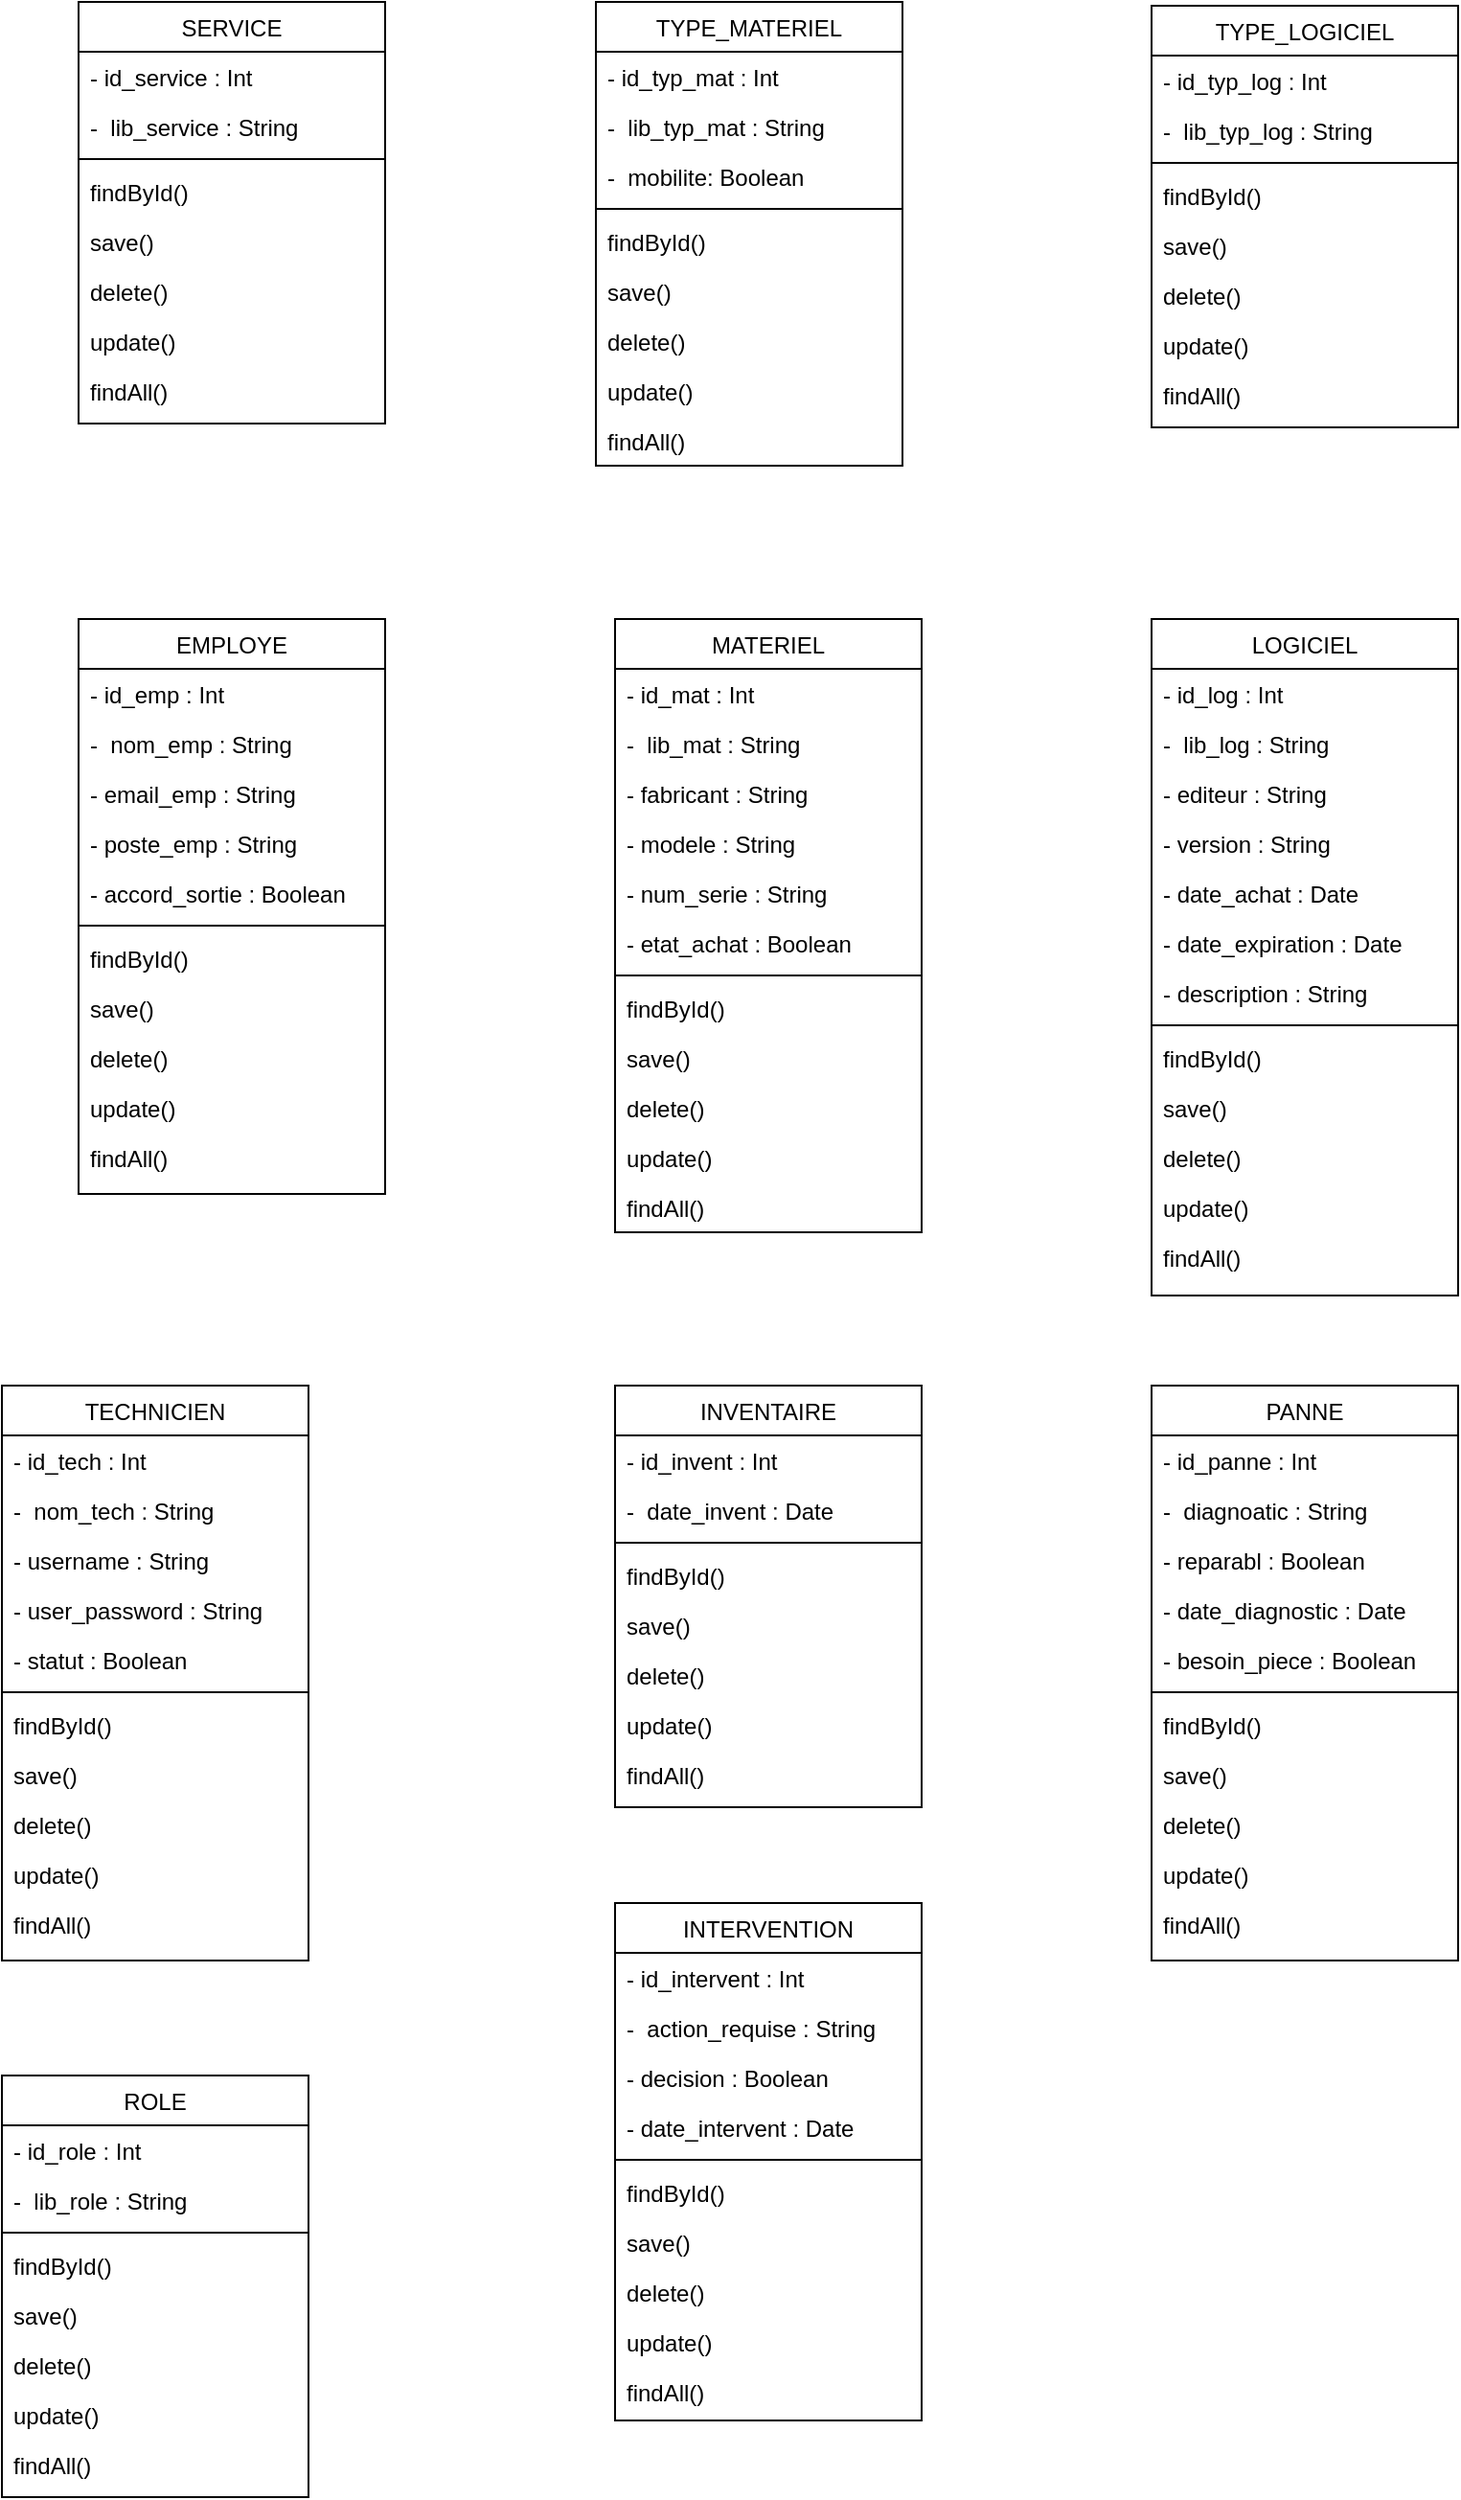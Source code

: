 <mxfile version="22.1.2" type="device">
  <diagram id="C5RBs43oDa-KdzZeNtuy" name="Page-1">
    <mxGraphModel dx="1320" dy="1701" grid="1" gridSize="10" guides="1" tooltips="1" connect="1" arrows="1" fold="1" page="1" pageScale="1" pageWidth="827" pageHeight="1169" math="0" shadow="0">
      <root>
        <mxCell id="WIyWlLk6GJQsqaUBKTNV-0" />
        <mxCell id="WIyWlLk6GJQsqaUBKTNV-1" parent="WIyWlLk6GJQsqaUBKTNV-0" />
        <mxCell id="L7BgcKhZYjQbC4sOYW9M-0" value="MATERIEL" style="swimlane;fontStyle=0;align=center;verticalAlign=top;childLayout=stackLayout;horizontal=1;startSize=26;horizontalStack=0;resizeParent=1;resizeLast=0;collapsible=1;marginBottom=0;rounded=0;shadow=0;strokeWidth=1;" vertex="1" parent="WIyWlLk6GJQsqaUBKTNV-1">
          <mxGeometry x="440" y="80" width="160" height="320" as="geometry">
            <mxRectangle x="550" y="140" width="160" height="26" as="alternateBounds" />
          </mxGeometry>
        </mxCell>
        <mxCell id="L7BgcKhZYjQbC4sOYW9M-1" value="- id_mat : Int" style="text;align=left;verticalAlign=top;spacingLeft=4;spacingRight=4;overflow=hidden;rotatable=0;points=[[0,0.5],[1,0.5]];portConstraint=eastwest;" vertex="1" parent="L7BgcKhZYjQbC4sOYW9M-0">
          <mxGeometry y="26" width="160" height="26" as="geometry" />
        </mxCell>
        <mxCell id="L7BgcKhZYjQbC4sOYW9M-2" value="-  lib_mat : String" style="text;align=left;verticalAlign=top;spacingLeft=4;spacingRight=4;overflow=hidden;rotatable=0;points=[[0,0.5],[1,0.5]];portConstraint=eastwest;rounded=0;shadow=0;html=0;" vertex="1" parent="L7BgcKhZYjQbC4sOYW9M-0">
          <mxGeometry y="52" width="160" height="26" as="geometry" />
        </mxCell>
        <mxCell id="L7BgcKhZYjQbC4sOYW9M-3" value="- fabricant : String" style="text;align=left;verticalAlign=top;spacingLeft=4;spacingRight=4;overflow=hidden;rotatable=0;points=[[0,0.5],[1,0.5]];portConstraint=eastwest;rounded=0;shadow=0;html=0;" vertex="1" parent="L7BgcKhZYjQbC4sOYW9M-0">
          <mxGeometry y="78" width="160" height="26" as="geometry" />
        </mxCell>
        <mxCell id="L7BgcKhZYjQbC4sOYW9M-4" value="- modele : String" style="text;align=left;verticalAlign=top;spacingLeft=4;spacingRight=4;overflow=hidden;rotatable=0;points=[[0,0.5],[1,0.5]];portConstraint=eastwest;rounded=0;shadow=0;html=0;" vertex="1" parent="L7BgcKhZYjQbC4sOYW9M-0">
          <mxGeometry y="104" width="160" height="26" as="geometry" />
        </mxCell>
        <mxCell id="L7BgcKhZYjQbC4sOYW9M-5" value="- num_serie : String" style="text;align=left;verticalAlign=top;spacingLeft=4;spacingRight=4;overflow=hidden;rotatable=0;points=[[0,0.5],[1,0.5]];portConstraint=eastwest;rounded=0;shadow=0;html=0;" vertex="1" parent="L7BgcKhZYjQbC4sOYW9M-0">
          <mxGeometry y="130" width="160" height="26" as="geometry" />
        </mxCell>
        <mxCell id="L7BgcKhZYjQbC4sOYW9M-9" value="- etat_achat : Boolean" style="text;align=left;verticalAlign=top;spacingLeft=4;spacingRight=4;overflow=hidden;rotatable=0;points=[[0,0.5],[1,0.5]];portConstraint=eastwest;rounded=0;shadow=0;html=0;" vertex="1" parent="L7BgcKhZYjQbC4sOYW9M-0">
          <mxGeometry y="156" width="160" height="26" as="geometry" />
        </mxCell>
        <mxCell id="L7BgcKhZYjQbC4sOYW9M-6" value="" style="line;html=1;strokeWidth=1;align=left;verticalAlign=middle;spacingTop=-1;spacingLeft=3;spacingRight=3;rotatable=0;labelPosition=right;points=[];portConstraint=eastwest;" vertex="1" parent="L7BgcKhZYjQbC4sOYW9M-0">
          <mxGeometry y="182" width="160" height="8" as="geometry" />
        </mxCell>
        <mxCell id="L7BgcKhZYjQbC4sOYW9M-31" value="findById()" style="text;align=left;verticalAlign=top;spacingLeft=4;spacingRight=4;overflow=hidden;rotatable=0;points=[[0,0.5],[1,0.5]];portConstraint=eastwest;" vertex="1" parent="L7BgcKhZYjQbC4sOYW9M-0">
          <mxGeometry y="190" width="160" height="26" as="geometry" />
        </mxCell>
        <mxCell id="L7BgcKhZYjQbC4sOYW9M-7" value="save()" style="text;align=left;verticalAlign=top;spacingLeft=4;spacingRight=4;overflow=hidden;rotatable=0;points=[[0,0.5],[1,0.5]];portConstraint=eastwest;" vertex="1" parent="L7BgcKhZYjQbC4sOYW9M-0">
          <mxGeometry y="216" width="160" height="26" as="geometry" />
        </mxCell>
        <mxCell id="L7BgcKhZYjQbC4sOYW9M-32" value="delete()" style="text;align=left;verticalAlign=top;spacingLeft=4;spacingRight=4;overflow=hidden;rotatable=0;points=[[0,0.5],[1,0.5]];portConstraint=eastwest;" vertex="1" parent="L7BgcKhZYjQbC4sOYW9M-0">
          <mxGeometry y="242" width="160" height="26" as="geometry" />
        </mxCell>
        <mxCell id="L7BgcKhZYjQbC4sOYW9M-33" value="update()" style="text;align=left;verticalAlign=top;spacingLeft=4;spacingRight=4;overflow=hidden;rotatable=0;points=[[0,0.5],[1,0.5]];portConstraint=eastwest;" vertex="1" parent="L7BgcKhZYjQbC4sOYW9M-0">
          <mxGeometry y="268" width="160" height="26" as="geometry" />
        </mxCell>
        <mxCell id="L7BgcKhZYjQbC4sOYW9M-8" value="findAll()" style="text;align=left;verticalAlign=top;spacingLeft=4;spacingRight=4;overflow=hidden;rotatable=0;points=[[0,0.5],[1,0.5]];portConstraint=eastwest;" vertex="1" parent="L7BgcKhZYjQbC4sOYW9M-0">
          <mxGeometry y="294" width="160" height="26" as="geometry" />
        </mxCell>
        <mxCell id="L7BgcKhZYjQbC4sOYW9M-20" value="LOGICIEL" style="swimlane;fontStyle=0;align=center;verticalAlign=top;childLayout=stackLayout;horizontal=1;startSize=26;horizontalStack=0;resizeParent=1;resizeLast=0;collapsible=1;marginBottom=0;rounded=0;shadow=0;strokeWidth=1;" vertex="1" parent="WIyWlLk6GJQsqaUBKTNV-1">
          <mxGeometry x="720" y="80" width="160" height="353" as="geometry">
            <mxRectangle x="550" y="140" width="160" height="26" as="alternateBounds" />
          </mxGeometry>
        </mxCell>
        <mxCell id="L7BgcKhZYjQbC4sOYW9M-21" value="- id_log : Int" style="text;align=left;verticalAlign=top;spacingLeft=4;spacingRight=4;overflow=hidden;rotatable=0;points=[[0,0.5],[1,0.5]];portConstraint=eastwest;" vertex="1" parent="L7BgcKhZYjQbC4sOYW9M-20">
          <mxGeometry y="26" width="160" height="26" as="geometry" />
        </mxCell>
        <mxCell id="L7BgcKhZYjQbC4sOYW9M-22" value="-  lib_log : String" style="text;align=left;verticalAlign=top;spacingLeft=4;spacingRight=4;overflow=hidden;rotatable=0;points=[[0,0.5],[1,0.5]];portConstraint=eastwest;rounded=0;shadow=0;html=0;" vertex="1" parent="L7BgcKhZYjQbC4sOYW9M-20">
          <mxGeometry y="52" width="160" height="26" as="geometry" />
        </mxCell>
        <mxCell id="L7BgcKhZYjQbC4sOYW9M-23" value="- editeur : String" style="text;align=left;verticalAlign=top;spacingLeft=4;spacingRight=4;overflow=hidden;rotatable=0;points=[[0,0.5],[1,0.5]];portConstraint=eastwest;rounded=0;shadow=0;html=0;" vertex="1" parent="L7BgcKhZYjQbC4sOYW9M-20">
          <mxGeometry y="78" width="160" height="26" as="geometry" />
        </mxCell>
        <mxCell id="L7BgcKhZYjQbC4sOYW9M-24" value="- version : String" style="text;align=left;verticalAlign=top;spacingLeft=4;spacingRight=4;overflow=hidden;rotatable=0;points=[[0,0.5],[1,0.5]];portConstraint=eastwest;rounded=0;shadow=0;html=0;" vertex="1" parent="L7BgcKhZYjQbC4sOYW9M-20">
          <mxGeometry y="104" width="160" height="26" as="geometry" />
        </mxCell>
        <mxCell id="L7BgcKhZYjQbC4sOYW9M-25" value="- date_achat : Date" style="text;align=left;verticalAlign=top;spacingLeft=4;spacingRight=4;overflow=hidden;rotatable=0;points=[[0,0.5],[1,0.5]];portConstraint=eastwest;rounded=0;shadow=0;html=0;" vertex="1" parent="L7BgcKhZYjQbC4sOYW9M-20">
          <mxGeometry y="130" width="160" height="26" as="geometry" />
        </mxCell>
        <mxCell id="L7BgcKhZYjQbC4sOYW9M-26" value="- date_expiration : Date" style="text;align=left;verticalAlign=top;spacingLeft=4;spacingRight=4;overflow=hidden;rotatable=0;points=[[0,0.5],[1,0.5]];portConstraint=eastwest;rounded=0;shadow=0;html=0;" vertex="1" parent="L7BgcKhZYjQbC4sOYW9M-20">
          <mxGeometry y="156" width="160" height="26" as="geometry" />
        </mxCell>
        <mxCell id="L7BgcKhZYjQbC4sOYW9M-30" value="- description : String" style="text;align=left;verticalAlign=top;spacingLeft=4;spacingRight=4;overflow=hidden;rotatable=0;points=[[0,0.5],[1,0.5]];portConstraint=eastwest;rounded=0;shadow=0;html=0;" vertex="1" parent="L7BgcKhZYjQbC4sOYW9M-20">
          <mxGeometry y="182" width="160" height="26" as="geometry" />
        </mxCell>
        <mxCell id="L7BgcKhZYjQbC4sOYW9M-27" value="" style="line;html=1;strokeWidth=1;align=left;verticalAlign=middle;spacingTop=-1;spacingLeft=3;spacingRight=3;rotatable=0;labelPosition=right;points=[];portConstraint=eastwest;" vertex="1" parent="L7BgcKhZYjQbC4sOYW9M-20">
          <mxGeometry y="208" width="160" height="8" as="geometry" />
        </mxCell>
        <mxCell id="L7BgcKhZYjQbC4sOYW9M-35" value="findById()" style="text;align=left;verticalAlign=top;spacingLeft=4;spacingRight=4;overflow=hidden;rotatable=0;points=[[0,0.5],[1,0.5]];portConstraint=eastwest;" vertex="1" parent="L7BgcKhZYjQbC4sOYW9M-20">
          <mxGeometry y="216" width="160" height="26" as="geometry" />
        </mxCell>
        <mxCell id="L7BgcKhZYjQbC4sOYW9M-36" value="save()" style="text;align=left;verticalAlign=top;spacingLeft=4;spacingRight=4;overflow=hidden;rotatable=0;points=[[0,0.5],[1,0.5]];portConstraint=eastwest;" vertex="1" parent="L7BgcKhZYjQbC4sOYW9M-20">
          <mxGeometry y="242" width="160" height="26" as="geometry" />
        </mxCell>
        <mxCell id="L7BgcKhZYjQbC4sOYW9M-34" value="delete()" style="text;align=left;verticalAlign=top;spacingLeft=4;spacingRight=4;overflow=hidden;rotatable=0;points=[[0,0.5],[1,0.5]];portConstraint=eastwest;" vertex="1" parent="L7BgcKhZYjQbC4sOYW9M-20">
          <mxGeometry y="268" width="160" height="26" as="geometry" />
        </mxCell>
        <mxCell id="L7BgcKhZYjQbC4sOYW9M-37" value="update()" style="text;align=left;verticalAlign=top;spacingLeft=4;spacingRight=4;overflow=hidden;rotatable=0;points=[[0,0.5],[1,0.5]];portConstraint=eastwest;" vertex="1" parent="L7BgcKhZYjQbC4sOYW9M-20">
          <mxGeometry y="294" width="160" height="26" as="geometry" />
        </mxCell>
        <mxCell id="L7BgcKhZYjQbC4sOYW9M-38" value="findAll()" style="text;align=left;verticalAlign=top;spacingLeft=4;spacingRight=4;overflow=hidden;rotatable=0;points=[[0,0.5],[1,0.5]];portConstraint=eastwest;" vertex="1" parent="L7BgcKhZYjQbC4sOYW9M-20">
          <mxGeometry y="320" width="160" height="26" as="geometry" />
        </mxCell>
        <mxCell id="L7BgcKhZYjQbC4sOYW9M-39" value="EMPLOYE" style="swimlane;fontStyle=0;align=center;verticalAlign=top;childLayout=stackLayout;horizontal=1;startSize=26;horizontalStack=0;resizeParent=1;resizeLast=0;collapsible=1;marginBottom=0;rounded=0;shadow=0;strokeWidth=1;" vertex="1" parent="WIyWlLk6GJQsqaUBKTNV-1">
          <mxGeometry x="160" y="80" width="160" height="300" as="geometry">
            <mxRectangle x="550" y="140" width="160" height="26" as="alternateBounds" />
          </mxGeometry>
        </mxCell>
        <mxCell id="L7BgcKhZYjQbC4sOYW9M-40" value="- id_emp : Int" style="text;align=left;verticalAlign=top;spacingLeft=4;spacingRight=4;overflow=hidden;rotatable=0;points=[[0,0.5],[1,0.5]];portConstraint=eastwest;" vertex="1" parent="L7BgcKhZYjQbC4sOYW9M-39">
          <mxGeometry y="26" width="160" height="26" as="geometry" />
        </mxCell>
        <mxCell id="L7BgcKhZYjQbC4sOYW9M-41" value="-  nom_emp : String" style="text;align=left;verticalAlign=top;spacingLeft=4;spacingRight=4;overflow=hidden;rotatable=0;points=[[0,0.5],[1,0.5]];portConstraint=eastwest;rounded=0;shadow=0;html=0;" vertex="1" parent="L7BgcKhZYjQbC4sOYW9M-39">
          <mxGeometry y="52" width="160" height="26" as="geometry" />
        </mxCell>
        <mxCell id="L7BgcKhZYjQbC4sOYW9M-42" value="- email_emp : String" style="text;align=left;verticalAlign=top;spacingLeft=4;spacingRight=4;overflow=hidden;rotatable=0;points=[[0,0.5],[1,0.5]];portConstraint=eastwest;rounded=0;shadow=0;html=0;" vertex="1" parent="L7BgcKhZYjQbC4sOYW9M-39">
          <mxGeometry y="78" width="160" height="26" as="geometry" />
        </mxCell>
        <mxCell id="L7BgcKhZYjQbC4sOYW9M-43" value="- poste_emp : String" style="text;align=left;verticalAlign=top;spacingLeft=4;spacingRight=4;overflow=hidden;rotatable=0;points=[[0,0.5],[1,0.5]];portConstraint=eastwest;rounded=0;shadow=0;html=0;" vertex="1" parent="L7BgcKhZYjQbC4sOYW9M-39">
          <mxGeometry y="104" width="160" height="26" as="geometry" />
        </mxCell>
        <mxCell id="L7BgcKhZYjQbC4sOYW9M-44" value="- accord_sortie : Boolean" style="text;align=left;verticalAlign=top;spacingLeft=4;spacingRight=4;overflow=hidden;rotatable=0;points=[[0,0.5],[1,0.5]];portConstraint=eastwest;rounded=0;shadow=0;html=0;" vertex="1" parent="L7BgcKhZYjQbC4sOYW9M-39">
          <mxGeometry y="130" width="160" height="26" as="geometry" />
        </mxCell>
        <mxCell id="L7BgcKhZYjQbC4sOYW9M-47" value="" style="line;html=1;strokeWidth=1;align=left;verticalAlign=middle;spacingTop=-1;spacingLeft=3;spacingRight=3;rotatable=0;labelPosition=right;points=[];portConstraint=eastwest;" vertex="1" parent="L7BgcKhZYjQbC4sOYW9M-39">
          <mxGeometry y="156" width="160" height="8" as="geometry" />
        </mxCell>
        <mxCell id="L7BgcKhZYjQbC4sOYW9M-48" value="findById()" style="text;align=left;verticalAlign=top;spacingLeft=4;spacingRight=4;overflow=hidden;rotatable=0;points=[[0,0.5],[1,0.5]];portConstraint=eastwest;" vertex="1" parent="L7BgcKhZYjQbC4sOYW9M-39">
          <mxGeometry y="164" width="160" height="26" as="geometry" />
        </mxCell>
        <mxCell id="L7BgcKhZYjQbC4sOYW9M-49" value="save()" style="text;align=left;verticalAlign=top;spacingLeft=4;spacingRight=4;overflow=hidden;rotatable=0;points=[[0,0.5],[1,0.5]];portConstraint=eastwest;" vertex="1" parent="L7BgcKhZYjQbC4sOYW9M-39">
          <mxGeometry y="190" width="160" height="26" as="geometry" />
        </mxCell>
        <mxCell id="L7BgcKhZYjQbC4sOYW9M-50" value="delete()" style="text;align=left;verticalAlign=top;spacingLeft=4;spacingRight=4;overflow=hidden;rotatable=0;points=[[0,0.5],[1,0.5]];portConstraint=eastwest;" vertex="1" parent="L7BgcKhZYjQbC4sOYW9M-39">
          <mxGeometry y="216" width="160" height="26" as="geometry" />
        </mxCell>
        <mxCell id="L7BgcKhZYjQbC4sOYW9M-51" value="update()" style="text;align=left;verticalAlign=top;spacingLeft=4;spacingRight=4;overflow=hidden;rotatable=0;points=[[0,0.5],[1,0.5]];portConstraint=eastwest;" vertex="1" parent="L7BgcKhZYjQbC4sOYW9M-39">
          <mxGeometry y="242" width="160" height="26" as="geometry" />
        </mxCell>
        <mxCell id="L7BgcKhZYjQbC4sOYW9M-52" value="findAll()" style="text;align=left;verticalAlign=top;spacingLeft=4;spacingRight=4;overflow=hidden;rotatable=0;points=[[0,0.5],[1,0.5]];portConstraint=eastwest;" vertex="1" parent="L7BgcKhZYjQbC4sOYW9M-39">
          <mxGeometry y="268" width="160" height="26" as="geometry" />
        </mxCell>
        <mxCell id="L7BgcKhZYjQbC4sOYW9M-53" value="SERVICE" style="swimlane;fontStyle=0;align=center;verticalAlign=top;childLayout=stackLayout;horizontal=1;startSize=26;horizontalStack=0;resizeParent=1;resizeLast=0;collapsible=1;marginBottom=0;rounded=0;shadow=0;strokeWidth=1;" vertex="1" parent="WIyWlLk6GJQsqaUBKTNV-1">
          <mxGeometry x="160" y="-242" width="160" height="220" as="geometry">
            <mxRectangle x="550" y="140" width="160" height="26" as="alternateBounds" />
          </mxGeometry>
        </mxCell>
        <mxCell id="L7BgcKhZYjQbC4sOYW9M-54" value="- id_service : Int" style="text;align=left;verticalAlign=top;spacingLeft=4;spacingRight=4;overflow=hidden;rotatable=0;points=[[0,0.5],[1,0.5]];portConstraint=eastwest;" vertex="1" parent="L7BgcKhZYjQbC4sOYW9M-53">
          <mxGeometry y="26" width="160" height="26" as="geometry" />
        </mxCell>
        <mxCell id="L7BgcKhZYjQbC4sOYW9M-55" value="-  lib_service : String" style="text;align=left;verticalAlign=top;spacingLeft=4;spacingRight=4;overflow=hidden;rotatable=0;points=[[0,0.5],[1,0.5]];portConstraint=eastwest;rounded=0;shadow=0;html=0;" vertex="1" parent="L7BgcKhZYjQbC4sOYW9M-53">
          <mxGeometry y="52" width="160" height="26" as="geometry" />
        </mxCell>
        <mxCell id="L7BgcKhZYjQbC4sOYW9M-59" value="" style="line;html=1;strokeWidth=1;align=left;verticalAlign=middle;spacingTop=-1;spacingLeft=3;spacingRight=3;rotatable=0;labelPosition=right;points=[];portConstraint=eastwest;" vertex="1" parent="L7BgcKhZYjQbC4sOYW9M-53">
          <mxGeometry y="78" width="160" height="8" as="geometry" />
        </mxCell>
        <mxCell id="L7BgcKhZYjQbC4sOYW9M-60" value="findById()" style="text;align=left;verticalAlign=top;spacingLeft=4;spacingRight=4;overflow=hidden;rotatable=0;points=[[0,0.5],[1,0.5]];portConstraint=eastwest;" vertex="1" parent="L7BgcKhZYjQbC4sOYW9M-53">
          <mxGeometry y="86" width="160" height="26" as="geometry" />
        </mxCell>
        <mxCell id="L7BgcKhZYjQbC4sOYW9M-61" value="save()" style="text;align=left;verticalAlign=top;spacingLeft=4;spacingRight=4;overflow=hidden;rotatable=0;points=[[0,0.5],[1,0.5]];portConstraint=eastwest;" vertex="1" parent="L7BgcKhZYjQbC4sOYW9M-53">
          <mxGeometry y="112" width="160" height="26" as="geometry" />
        </mxCell>
        <mxCell id="L7BgcKhZYjQbC4sOYW9M-62" value="delete()" style="text;align=left;verticalAlign=top;spacingLeft=4;spacingRight=4;overflow=hidden;rotatable=0;points=[[0,0.5],[1,0.5]];portConstraint=eastwest;" vertex="1" parent="L7BgcKhZYjQbC4sOYW9M-53">
          <mxGeometry y="138" width="160" height="26" as="geometry" />
        </mxCell>
        <mxCell id="L7BgcKhZYjQbC4sOYW9M-63" value="update()" style="text;align=left;verticalAlign=top;spacingLeft=4;spacingRight=4;overflow=hidden;rotatable=0;points=[[0,0.5],[1,0.5]];portConstraint=eastwest;" vertex="1" parent="L7BgcKhZYjQbC4sOYW9M-53">
          <mxGeometry y="164" width="160" height="26" as="geometry" />
        </mxCell>
        <mxCell id="L7BgcKhZYjQbC4sOYW9M-64" value="findAll()" style="text;align=left;verticalAlign=top;spacingLeft=4;spacingRight=4;overflow=hidden;rotatable=0;points=[[0,0.5],[1,0.5]];portConstraint=eastwest;" vertex="1" parent="L7BgcKhZYjQbC4sOYW9M-53">
          <mxGeometry y="190" width="160" height="26" as="geometry" />
        </mxCell>
        <mxCell id="L7BgcKhZYjQbC4sOYW9M-65" value="TYPE_LOGICIEL" style="swimlane;fontStyle=0;align=center;verticalAlign=top;childLayout=stackLayout;horizontal=1;startSize=26;horizontalStack=0;resizeParent=1;resizeLast=0;collapsible=1;marginBottom=0;rounded=0;shadow=0;strokeWidth=1;" vertex="1" parent="WIyWlLk6GJQsqaUBKTNV-1">
          <mxGeometry x="720" y="-240" width="160" height="220" as="geometry">
            <mxRectangle x="550" y="140" width="160" height="26" as="alternateBounds" />
          </mxGeometry>
        </mxCell>
        <mxCell id="L7BgcKhZYjQbC4sOYW9M-66" value="- id_typ_log : Int" style="text;align=left;verticalAlign=top;spacingLeft=4;spacingRight=4;overflow=hidden;rotatable=0;points=[[0,0.5],[1,0.5]];portConstraint=eastwest;" vertex="1" parent="L7BgcKhZYjQbC4sOYW9M-65">
          <mxGeometry y="26" width="160" height="26" as="geometry" />
        </mxCell>
        <mxCell id="L7BgcKhZYjQbC4sOYW9M-67" value="-  lib_typ_log : String" style="text;align=left;verticalAlign=top;spacingLeft=4;spacingRight=4;overflow=hidden;rotatable=0;points=[[0,0.5],[1,0.5]];portConstraint=eastwest;rounded=0;shadow=0;html=0;" vertex="1" parent="L7BgcKhZYjQbC4sOYW9M-65">
          <mxGeometry y="52" width="160" height="26" as="geometry" />
        </mxCell>
        <mxCell id="L7BgcKhZYjQbC4sOYW9M-68" value="" style="line;html=1;strokeWidth=1;align=left;verticalAlign=middle;spacingTop=-1;spacingLeft=3;spacingRight=3;rotatable=0;labelPosition=right;points=[];portConstraint=eastwest;" vertex="1" parent="L7BgcKhZYjQbC4sOYW9M-65">
          <mxGeometry y="78" width="160" height="8" as="geometry" />
        </mxCell>
        <mxCell id="L7BgcKhZYjQbC4sOYW9M-69" value="findById()" style="text;align=left;verticalAlign=top;spacingLeft=4;spacingRight=4;overflow=hidden;rotatable=0;points=[[0,0.5],[1,0.5]];portConstraint=eastwest;" vertex="1" parent="L7BgcKhZYjQbC4sOYW9M-65">
          <mxGeometry y="86" width="160" height="26" as="geometry" />
        </mxCell>
        <mxCell id="L7BgcKhZYjQbC4sOYW9M-70" value="save()" style="text;align=left;verticalAlign=top;spacingLeft=4;spacingRight=4;overflow=hidden;rotatable=0;points=[[0,0.5],[1,0.5]];portConstraint=eastwest;" vertex="1" parent="L7BgcKhZYjQbC4sOYW9M-65">
          <mxGeometry y="112" width="160" height="26" as="geometry" />
        </mxCell>
        <mxCell id="L7BgcKhZYjQbC4sOYW9M-71" value="delete()" style="text;align=left;verticalAlign=top;spacingLeft=4;spacingRight=4;overflow=hidden;rotatable=0;points=[[0,0.5],[1,0.5]];portConstraint=eastwest;" vertex="1" parent="L7BgcKhZYjQbC4sOYW9M-65">
          <mxGeometry y="138" width="160" height="26" as="geometry" />
        </mxCell>
        <mxCell id="L7BgcKhZYjQbC4sOYW9M-72" value="update()" style="text;align=left;verticalAlign=top;spacingLeft=4;spacingRight=4;overflow=hidden;rotatable=0;points=[[0,0.5],[1,0.5]];portConstraint=eastwest;" vertex="1" parent="L7BgcKhZYjQbC4sOYW9M-65">
          <mxGeometry y="164" width="160" height="26" as="geometry" />
        </mxCell>
        <mxCell id="L7BgcKhZYjQbC4sOYW9M-73" value="findAll()" style="text;align=left;verticalAlign=top;spacingLeft=4;spacingRight=4;overflow=hidden;rotatable=0;points=[[0,0.5],[1,0.5]];portConstraint=eastwest;" vertex="1" parent="L7BgcKhZYjQbC4sOYW9M-65">
          <mxGeometry y="190" width="160" height="26" as="geometry" />
        </mxCell>
        <mxCell id="L7BgcKhZYjQbC4sOYW9M-74" value="TYPE_MATERIEL" style="swimlane;fontStyle=0;align=center;verticalAlign=top;childLayout=stackLayout;horizontal=1;startSize=26;horizontalStack=0;resizeParent=1;resizeLast=0;collapsible=1;marginBottom=0;rounded=0;shadow=0;strokeWidth=1;" vertex="1" parent="WIyWlLk6GJQsqaUBKTNV-1">
          <mxGeometry x="430" y="-242" width="160" height="242" as="geometry">
            <mxRectangle x="550" y="140" width="160" height="26" as="alternateBounds" />
          </mxGeometry>
        </mxCell>
        <mxCell id="L7BgcKhZYjQbC4sOYW9M-75" value="- id_typ_mat : Int" style="text;align=left;verticalAlign=top;spacingLeft=4;spacingRight=4;overflow=hidden;rotatable=0;points=[[0,0.5],[1,0.5]];portConstraint=eastwest;" vertex="1" parent="L7BgcKhZYjQbC4sOYW9M-74">
          <mxGeometry y="26" width="160" height="26" as="geometry" />
        </mxCell>
        <mxCell id="L7BgcKhZYjQbC4sOYW9M-76" value="-  lib_typ_mat : String" style="text;align=left;verticalAlign=top;spacingLeft=4;spacingRight=4;overflow=hidden;rotatable=0;points=[[0,0.5],[1,0.5]];portConstraint=eastwest;rounded=0;shadow=0;html=0;" vertex="1" parent="L7BgcKhZYjQbC4sOYW9M-74">
          <mxGeometry y="52" width="160" height="26" as="geometry" />
        </mxCell>
        <mxCell id="L7BgcKhZYjQbC4sOYW9M-83" value="-  mobilite: Boolean" style="text;align=left;verticalAlign=top;spacingLeft=4;spacingRight=4;overflow=hidden;rotatable=0;points=[[0,0.5],[1,0.5]];portConstraint=eastwest;rounded=0;shadow=0;html=0;" vertex="1" parent="L7BgcKhZYjQbC4sOYW9M-74">
          <mxGeometry y="78" width="160" height="26" as="geometry" />
        </mxCell>
        <mxCell id="L7BgcKhZYjQbC4sOYW9M-77" value="" style="line;html=1;strokeWidth=1;align=left;verticalAlign=middle;spacingTop=-1;spacingLeft=3;spacingRight=3;rotatable=0;labelPosition=right;points=[];portConstraint=eastwest;" vertex="1" parent="L7BgcKhZYjQbC4sOYW9M-74">
          <mxGeometry y="104" width="160" height="8" as="geometry" />
        </mxCell>
        <mxCell id="L7BgcKhZYjQbC4sOYW9M-78" value="findById()" style="text;align=left;verticalAlign=top;spacingLeft=4;spacingRight=4;overflow=hidden;rotatable=0;points=[[0,0.5],[1,0.5]];portConstraint=eastwest;" vertex="1" parent="L7BgcKhZYjQbC4sOYW9M-74">
          <mxGeometry y="112" width="160" height="26" as="geometry" />
        </mxCell>
        <mxCell id="L7BgcKhZYjQbC4sOYW9M-79" value="save()" style="text;align=left;verticalAlign=top;spacingLeft=4;spacingRight=4;overflow=hidden;rotatable=0;points=[[0,0.5],[1,0.5]];portConstraint=eastwest;" vertex="1" parent="L7BgcKhZYjQbC4sOYW9M-74">
          <mxGeometry y="138" width="160" height="26" as="geometry" />
        </mxCell>
        <mxCell id="L7BgcKhZYjQbC4sOYW9M-80" value="delete()" style="text;align=left;verticalAlign=top;spacingLeft=4;spacingRight=4;overflow=hidden;rotatable=0;points=[[0,0.5],[1,0.5]];portConstraint=eastwest;" vertex="1" parent="L7BgcKhZYjQbC4sOYW9M-74">
          <mxGeometry y="164" width="160" height="26" as="geometry" />
        </mxCell>
        <mxCell id="L7BgcKhZYjQbC4sOYW9M-81" value="update()" style="text;align=left;verticalAlign=top;spacingLeft=4;spacingRight=4;overflow=hidden;rotatable=0;points=[[0,0.5],[1,0.5]];portConstraint=eastwest;" vertex="1" parent="L7BgcKhZYjQbC4sOYW9M-74">
          <mxGeometry y="190" width="160" height="26" as="geometry" />
        </mxCell>
        <mxCell id="L7BgcKhZYjQbC4sOYW9M-82" value="findAll()" style="text;align=left;verticalAlign=top;spacingLeft=4;spacingRight=4;overflow=hidden;rotatable=0;points=[[0,0.5],[1,0.5]];portConstraint=eastwest;" vertex="1" parent="L7BgcKhZYjQbC4sOYW9M-74">
          <mxGeometry y="216" width="160" height="26" as="geometry" />
        </mxCell>
        <mxCell id="L7BgcKhZYjQbC4sOYW9M-84" value="ROLE" style="swimlane;fontStyle=0;align=center;verticalAlign=top;childLayout=stackLayout;horizontal=1;startSize=26;horizontalStack=0;resizeParent=1;resizeLast=0;collapsible=1;marginBottom=0;rounded=0;shadow=0;strokeWidth=1;" vertex="1" parent="WIyWlLk6GJQsqaUBKTNV-1">
          <mxGeometry x="120" y="840" width="160" height="220" as="geometry">
            <mxRectangle x="550" y="140" width="160" height="26" as="alternateBounds" />
          </mxGeometry>
        </mxCell>
        <mxCell id="L7BgcKhZYjQbC4sOYW9M-85" value="- id_role : Int" style="text;align=left;verticalAlign=top;spacingLeft=4;spacingRight=4;overflow=hidden;rotatable=0;points=[[0,0.5],[1,0.5]];portConstraint=eastwest;" vertex="1" parent="L7BgcKhZYjQbC4sOYW9M-84">
          <mxGeometry y="26" width="160" height="26" as="geometry" />
        </mxCell>
        <mxCell id="L7BgcKhZYjQbC4sOYW9M-86" value="-  lib_role : String" style="text;align=left;verticalAlign=top;spacingLeft=4;spacingRight=4;overflow=hidden;rotatable=0;points=[[0,0.5],[1,0.5]];portConstraint=eastwest;rounded=0;shadow=0;html=0;" vertex="1" parent="L7BgcKhZYjQbC4sOYW9M-84">
          <mxGeometry y="52" width="160" height="26" as="geometry" />
        </mxCell>
        <mxCell id="L7BgcKhZYjQbC4sOYW9M-87" value="" style="line;html=1;strokeWidth=1;align=left;verticalAlign=middle;spacingTop=-1;spacingLeft=3;spacingRight=3;rotatable=0;labelPosition=right;points=[];portConstraint=eastwest;" vertex="1" parent="L7BgcKhZYjQbC4sOYW9M-84">
          <mxGeometry y="78" width="160" height="8" as="geometry" />
        </mxCell>
        <mxCell id="L7BgcKhZYjQbC4sOYW9M-88" value="findById()" style="text;align=left;verticalAlign=top;spacingLeft=4;spacingRight=4;overflow=hidden;rotatable=0;points=[[0,0.5],[1,0.5]];portConstraint=eastwest;" vertex="1" parent="L7BgcKhZYjQbC4sOYW9M-84">
          <mxGeometry y="86" width="160" height="26" as="geometry" />
        </mxCell>
        <mxCell id="L7BgcKhZYjQbC4sOYW9M-89" value="save()" style="text;align=left;verticalAlign=top;spacingLeft=4;spacingRight=4;overflow=hidden;rotatable=0;points=[[0,0.5],[1,0.5]];portConstraint=eastwest;" vertex="1" parent="L7BgcKhZYjQbC4sOYW9M-84">
          <mxGeometry y="112" width="160" height="26" as="geometry" />
        </mxCell>
        <mxCell id="L7BgcKhZYjQbC4sOYW9M-90" value="delete()" style="text;align=left;verticalAlign=top;spacingLeft=4;spacingRight=4;overflow=hidden;rotatable=0;points=[[0,0.5],[1,0.5]];portConstraint=eastwest;" vertex="1" parent="L7BgcKhZYjQbC4sOYW9M-84">
          <mxGeometry y="138" width="160" height="26" as="geometry" />
        </mxCell>
        <mxCell id="L7BgcKhZYjQbC4sOYW9M-91" value="update()" style="text;align=left;verticalAlign=top;spacingLeft=4;spacingRight=4;overflow=hidden;rotatable=0;points=[[0,0.5],[1,0.5]];portConstraint=eastwest;" vertex="1" parent="L7BgcKhZYjQbC4sOYW9M-84">
          <mxGeometry y="164" width="160" height="26" as="geometry" />
        </mxCell>
        <mxCell id="L7BgcKhZYjQbC4sOYW9M-92" value="findAll()" style="text;align=left;verticalAlign=top;spacingLeft=4;spacingRight=4;overflow=hidden;rotatable=0;points=[[0,0.5],[1,0.5]];portConstraint=eastwest;" vertex="1" parent="L7BgcKhZYjQbC4sOYW9M-84">
          <mxGeometry y="190" width="160" height="26" as="geometry" />
        </mxCell>
        <mxCell id="L7BgcKhZYjQbC4sOYW9M-93" value="INVENTAIRE" style="swimlane;fontStyle=0;align=center;verticalAlign=top;childLayout=stackLayout;horizontal=1;startSize=26;horizontalStack=0;resizeParent=1;resizeLast=0;collapsible=1;marginBottom=0;rounded=0;shadow=0;strokeWidth=1;" vertex="1" parent="WIyWlLk6GJQsqaUBKTNV-1">
          <mxGeometry x="440" y="480" width="160" height="220" as="geometry">
            <mxRectangle x="550" y="140" width="160" height="26" as="alternateBounds" />
          </mxGeometry>
        </mxCell>
        <mxCell id="L7BgcKhZYjQbC4sOYW9M-94" value="- id_invent : Int" style="text;align=left;verticalAlign=top;spacingLeft=4;spacingRight=4;overflow=hidden;rotatable=0;points=[[0,0.5],[1,0.5]];portConstraint=eastwest;" vertex="1" parent="L7BgcKhZYjQbC4sOYW9M-93">
          <mxGeometry y="26" width="160" height="26" as="geometry" />
        </mxCell>
        <mxCell id="L7BgcKhZYjQbC4sOYW9M-95" value="-  date_invent : Date" style="text;align=left;verticalAlign=top;spacingLeft=4;spacingRight=4;overflow=hidden;rotatable=0;points=[[0,0.5],[1,0.5]];portConstraint=eastwest;rounded=0;shadow=0;html=0;" vertex="1" parent="L7BgcKhZYjQbC4sOYW9M-93">
          <mxGeometry y="52" width="160" height="26" as="geometry" />
        </mxCell>
        <mxCell id="L7BgcKhZYjQbC4sOYW9M-97" value="" style="line;html=1;strokeWidth=1;align=left;verticalAlign=middle;spacingTop=-1;spacingLeft=3;spacingRight=3;rotatable=0;labelPosition=right;points=[];portConstraint=eastwest;" vertex="1" parent="L7BgcKhZYjQbC4sOYW9M-93">
          <mxGeometry y="78" width="160" height="8" as="geometry" />
        </mxCell>
        <mxCell id="L7BgcKhZYjQbC4sOYW9M-98" value="findById()" style="text;align=left;verticalAlign=top;spacingLeft=4;spacingRight=4;overflow=hidden;rotatable=0;points=[[0,0.5],[1,0.5]];portConstraint=eastwest;" vertex="1" parent="L7BgcKhZYjQbC4sOYW9M-93">
          <mxGeometry y="86" width="160" height="26" as="geometry" />
        </mxCell>
        <mxCell id="L7BgcKhZYjQbC4sOYW9M-99" value="save()" style="text;align=left;verticalAlign=top;spacingLeft=4;spacingRight=4;overflow=hidden;rotatable=0;points=[[0,0.5],[1,0.5]];portConstraint=eastwest;" vertex="1" parent="L7BgcKhZYjQbC4sOYW9M-93">
          <mxGeometry y="112" width="160" height="26" as="geometry" />
        </mxCell>
        <mxCell id="L7BgcKhZYjQbC4sOYW9M-100" value="delete()" style="text;align=left;verticalAlign=top;spacingLeft=4;spacingRight=4;overflow=hidden;rotatable=0;points=[[0,0.5],[1,0.5]];portConstraint=eastwest;" vertex="1" parent="L7BgcKhZYjQbC4sOYW9M-93">
          <mxGeometry y="138" width="160" height="26" as="geometry" />
        </mxCell>
        <mxCell id="L7BgcKhZYjQbC4sOYW9M-101" value="update()" style="text;align=left;verticalAlign=top;spacingLeft=4;spacingRight=4;overflow=hidden;rotatable=0;points=[[0,0.5],[1,0.5]];portConstraint=eastwest;" vertex="1" parent="L7BgcKhZYjQbC4sOYW9M-93">
          <mxGeometry y="164" width="160" height="26" as="geometry" />
        </mxCell>
        <mxCell id="L7BgcKhZYjQbC4sOYW9M-102" value="findAll()" style="text;align=left;verticalAlign=top;spacingLeft=4;spacingRight=4;overflow=hidden;rotatable=0;points=[[0,0.5],[1,0.5]];portConstraint=eastwest;" vertex="1" parent="L7BgcKhZYjQbC4sOYW9M-93">
          <mxGeometry y="190" width="160" height="26" as="geometry" />
        </mxCell>
        <mxCell id="L7BgcKhZYjQbC4sOYW9M-103" value="TECHNICIEN" style="swimlane;fontStyle=0;align=center;verticalAlign=top;childLayout=stackLayout;horizontal=1;startSize=26;horizontalStack=0;resizeParent=1;resizeLast=0;collapsible=1;marginBottom=0;rounded=0;shadow=0;strokeWidth=1;" vertex="1" parent="WIyWlLk6GJQsqaUBKTNV-1">
          <mxGeometry x="120" y="480" width="160" height="300" as="geometry">
            <mxRectangle x="550" y="140" width="160" height="26" as="alternateBounds" />
          </mxGeometry>
        </mxCell>
        <mxCell id="L7BgcKhZYjQbC4sOYW9M-104" value="- id_tech : Int" style="text;align=left;verticalAlign=top;spacingLeft=4;spacingRight=4;overflow=hidden;rotatable=0;points=[[0,0.5],[1,0.5]];portConstraint=eastwest;" vertex="1" parent="L7BgcKhZYjQbC4sOYW9M-103">
          <mxGeometry y="26" width="160" height="26" as="geometry" />
        </mxCell>
        <mxCell id="L7BgcKhZYjQbC4sOYW9M-105" value="-  nom_tech : String" style="text;align=left;verticalAlign=top;spacingLeft=4;spacingRight=4;overflow=hidden;rotatable=0;points=[[0,0.5],[1,0.5]];portConstraint=eastwest;rounded=0;shadow=0;html=0;" vertex="1" parent="L7BgcKhZYjQbC4sOYW9M-103">
          <mxGeometry y="52" width="160" height="26" as="geometry" />
        </mxCell>
        <mxCell id="L7BgcKhZYjQbC4sOYW9M-106" value="- username : String" style="text;align=left;verticalAlign=top;spacingLeft=4;spacingRight=4;overflow=hidden;rotatable=0;points=[[0,0.5],[1,0.5]];portConstraint=eastwest;rounded=0;shadow=0;html=0;" vertex="1" parent="L7BgcKhZYjQbC4sOYW9M-103">
          <mxGeometry y="78" width="160" height="26" as="geometry" />
        </mxCell>
        <mxCell id="L7BgcKhZYjQbC4sOYW9M-107" value="- user_password : String" style="text;align=left;verticalAlign=top;spacingLeft=4;spacingRight=4;overflow=hidden;rotatable=0;points=[[0,0.5],[1,0.5]];portConstraint=eastwest;rounded=0;shadow=0;html=0;" vertex="1" parent="L7BgcKhZYjQbC4sOYW9M-103">
          <mxGeometry y="104" width="160" height="26" as="geometry" />
        </mxCell>
        <mxCell id="L7BgcKhZYjQbC4sOYW9M-108" value="- statut : Boolean" style="text;align=left;verticalAlign=top;spacingLeft=4;spacingRight=4;overflow=hidden;rotatable=0;points=[[0,0.5],[1,0.5]];portConstraint=eastwest;rounded=0;shadow=0;html=0;" vertex="1" parent="L7BgcKhZYjQbC4sOYW9M-103">
          <mxGeometry y="130" width="160" height="26" as="geometry" />
        </mxCell>
        <mxCell id="L7BgcKhZYjQbC4sOYW9M-109" value="" style="line;html=1;strokeWidth=1;align=left;verticalAlign=middle;spacingTop=-1;spacingLeft=3;spacingRight=3;rotatable=0;labelPosition=right;points=[];portConstraint=eastwest;" vertex="1" parent="L7BgcKhZYjQbC4sOYW9M-103">
          <mxGeometry y="156" width="160" height="8" as="geometry" />
        </mxCell>
        <mxCell id="L7BgcKhZYjQbC4sOYW9M-110" value="findById()" style="text;align=left;verticalAlign=top;spacingLeft=4;spacingRight=4;overflow=hidden;rotatable=0;points=[[0,0.5],[1,0.5]];portConstraint=eastwest;" vertex="1" parent="L7BgcKhZYjQbC4sOYW9M-103">
          <mxGeometry y="164" width="160" height="26" as="geometry" />
        </mxCell>
        <mxCell id="L7BgcKhZYjQbC4sOYW9M-111" value="save()" style="text;align=left;verticalAlign=top;spacingLeft=4;spacingRight=4;overflow=hidden;rotatable=0;points=[[0,0.5],[1,0.5]];portConstraint=eastwest;" vertex="1" parent="L7BgcKhZYjQbC4sOYW9M-103">
          <mxGeometry y="190" width="160" height="26" as="geometry" />
        </mxCell>
        <mxCell id="L7BgcKhZYjQbC4sOYW9M-112" value="delete()" style="text;align=left;verticalAlign=top;spacingLeft=4;spacingRight=4;overflow=hidden;rotatable=0;points=[[0,0.5],[1,0.5]];portConstraint=eastwest;" vertex="1" parent="L7BgcKhZYjQbC4sOYW9M-103">
          <mxGeometry y="216" width="160" height="26" as="geometry" />
        </mxCell>
        <mxCell id="L7BgcKhZYjQbC4sOYW9M-113" value="update()" style="text;align=left;verticalAlign=top;spacingLeft=4;spacingRight=4;overflow=hidden;rotatable=0;points=[[0,0.5],[1,0.5]];portConstraint=eastwest;" vertex="1" parent="L7BgcKhZYjQbC4sOYW9M-103">
          <mxGeometry y="242" width="160" height="26" as="geometry" />
        </mxCell>
        <mxCell id="L7BgcKhZYjQbC4sOYW9M-114" value="findAll()" style="text;align=left;verticalAlign=top;spacingLeft=4;spacingRight=4;overflow=hidden;rotatable=0;points=[[0,0.5],[1,0.5]];portConstraint=eastwest;" vertex="1" parent="L7BgcKhZYjQbC4sOYW9M-103">
          <mxGeometry y="268" width="160" height="26" as="geometry" />
        </mxCell>
        <mxCell id="L7BgcKhZYjQbC4sOYW9M-115" value="PANNE" style="swimlane;fontStyle=0;align=center;verticalAlign=top;childLayout=stackLayout;horizontal=1;startSize=26;horizontalStack=0;resizeParent=1;resizeLast=0;collapsible=1;marginBottom=0;rounded=0;shadow=0;strokeWidth=1;" vertex="1" parent="WIyWlLk6GJQsqaUBKTNV-1">
          <mxGeometry x="720" y="480" width="160" height="300" as="geometry">
            <mxRectangle x="550" y="140" width="160" height="26" as="alternateBounds" />
          </mxGeometry>
        </mxCell>
        <mxCell id="L7BgcKhZYjQbC4sOYW9M-116" value="- id_panne : Int" style="text;align=left;verticalAlign=top;spacingLeft=4;spacingRight=4;overflow=hidden;rotatable=0;points=[[0,0.5],[1,0.5]];portConstraint=eastwest;" vertex="1" parent="L7BgcKhZYjQbC4sOYW9M-115">
          <mxGeometry y="26" width="160" height="26" as="geometry" />
        </mxCell>
        <mxCell id="L7BgcKhZYjQbC4sOYW9M-117" value="-  diagnoatic : String" style="text;align=left;verticalAlign=top;spacingLeft=4;spacingRight=4;overflow=hidden;rotatable=0;points=[[0,0.5],[1,0.5]];portConstraint=eastwest;rounded=0;shadow=0;html=0;" vertex="1" parent="L7BgcKhZYjQbC4sOYW9M-115">
          <mxGeometry y="52" width="160" height="26" as="geometry" />
        </mxCell>
        <mxCell id="L7BgcKhZYjQbC4sOYW9M-118" value="- reparabl : Boolean" style="text;align=left;verticalAlign=top;spacingLeft=4;spacingRight=4;overflow=hidden;rotatable=0;points=[[0,0.5],[1,0.5]];portConstraint=eastwest;rounded=0;shadow=0;html=0;" vertex="1" parent="L7BgcKhZYjQbC4sOYW9M-115">
          <mxGeometry y="78" width="160" height="26" as="geometry" />
        </mxCell>
        <mxCell id="L7BgcKhZYjQbC4sOYW9M-119" value="- date_diagnostic : Date" style="text;align=left;verticalAlign=top;spacingLeft=4;spacingRight=4;overflow=hidden;rotatable=0;points=[[0,0.5],[1,0.5]];portConstraint=eastwest;rounded=0;shadow=0;html=0;" vertex="1" parent="L7BgcKhZYjQbC4sOYW9M-115">
          <mxGeometry y="104" width="160" height="26" as="geometry" />
        </mxCell>
        <mxCell id="L7BgcKhZYjQbC4sOYW9M-120" value="- besoin_piece : Boolean" style="text;align=left;verticalAlign=top;spacingLeft=4;spacingRight=4;overflow=hidden;rotatable=0;points=[[0,0.5],[1,0.5]];portConstraint=eastwest;rounded=0;shadow=0;html=0;" vertex="1" parent="L7BgcKhZYjQbC4sOYW9M-115">
          <mxGeometry y="130" width="160" height="26" as="geometry" />
        </mxCell>
        <mxCell id="L7BgcKhZYjQbC4sOYW9M-121" value="" style="line;html=1;strokeWidth=1;align=left;verticalAlign=middle;spacingTop=-1;spacingLeft=3;spacingRight=3;rotatable=0;labelPosition=right;points=[];portConstraint=eastwest;" vertex="1" parent="L7BgcKhZYjQbC4sOYW9M-115">
          <mxGeometry y="156" width="160" height="8" as="geometry" />
        </mxCell>
        <mxCell id="L7BgcKhZYjQbC4sOYW9M-122" value="findById()" style="text;align=left;verticalAlign=top;spacingLeft=4;spacingRight=4;overflow=hidden;rotatable=0;points=[[0,0.5],[1,0.5]];portConstraint=eastwest;" vertex="1" parent="L7BgcKhZYjQbC4sOYW9M-115">
          <mxGeometry y="164" width="160" height="26" as="geometry" />
        </mxCell>
        <mxCell id="L7BgcKhZYjQbC4sOYW9M-123" value="save()" style="text;align=left;verticalAlign=top;spacingLeft=4;spacingRight=4;overflow=hidden;rotatable=0;points=[[0,0.5],[1,0.5]];portConstraint=eastwest;" vertex="1" parent="L7BgcKhZYjQbC4sOYW9M-115">
          <mxGeometry y="190" width="160" height="26" as="geometry" />
        </mxCell>
        <mxCell id="L7BgcKhZYjQbC4sOYW9M-124" value="delete()" style="text;align=left;verticalAlign=top;spacingLeft=4;spacingRight=4;overflow=hidden;rotatable=0;points=[[0,0.5],[1,0.5]];portConstraint=eastwest;" vertex="1" parent="L7BgcKhZYjQbC4sOYW9M-115">
          <mxGeometry y="216" width="160" height="26" as="geometry" />
        </mxCell>
        <mxCell id="L7BgcKhZYjQbC4sOYW9M-125" value="update()" style="text;align=left;verticalAlign=top;spacingLeft=4;spacingRight=4;overflow=hidden;rotatable=0;points=[[0,0.5],[1,0.5]];portConstraint=eastwest;" vertex="1" parent="L7BgcKhZYjQbC4sOYW9M-115">
          <mxGeometry y="242" width="160" height="26" as="geometry" />
        </mxCell>
        <mxCell id="L7BgcKhZYjQbC4sOYW9M-126" value="findAll()" style="text;align=left;verticalAlign=top;spacingLeft=4;spacingRight=4;overflow=hidden;rotatable=0;points=[[0,0.5],[1,0.5]];portConstraint=eastwest;" vertex="1" parent="L7BgcKhZYjQbC4sOYW9M-115">
          <mxGeometry y="268" width="160" height="26" as="geometry" />
        </mxCell>
        <mxCell id="L7BgcKhZYjQbC4sOYW9M-127" value="INTERVENTION" style="swimlane;fontStyle=0;align=center;verticalAlign=top;childLayout=stackLayout;horizontal=1;startSize=26;horizontalStack=0;resizeParent=1;resizeLast=0;collapsible=1;marginBottom=0;rounded=0;shadow=0;strokeWidth=1;" vertex="1" parent="WIyWlLk6GJQsqaUBKTNV-1">
          <mxGeometry x="440" y="750" width="160" height="270" as="geometry">
            <mxRectangle x="550" y="140" width="160" height="26" as="alternateBounds" />
          </mxGeometry>
        </mxCell>
        <mxCell id="L7BgcKhZYjQbC4sOYW9M-128" value="- id_intervent : Int" style="text;align=left;verticalAlign=top;spacingLeft=4;spacingRight=4;overflow=hidden;rotatable=0;points=[[0,0.5],[1,0.5]];portConstraint=eastwest;" vertex="1" parent="L7BgcKhZYjQbC4sOYW9M-127">
          <mxGeometry y="26" width="160" height="26" as="geometry" />
        </mxCell>
        <mxCell id="L7BgcKhZYjQbC4sOYW9M-129" value="-  action_requise : String" style="text;align=left;verticalAlign=top;spacingLeft=4;spacingRight=4;overflow=hidden;rotatable=0;points=[[0,0.5],[1,0.5]];portConstraint=eastwest;rounded=0;shadow=0;html=0;" vertex="1" parent="L7BgcKhZYjQbC4sOYW9M-127">
          <mxGeometry y="52" width="160" height="26" as="geometry" />
        </mxCell>
        <mxCell id="L7BgcKhZYjQbC4sOYW9M-130" value="- decision : Boolean" style="text;align=left;verticalAlign=top;spacingLeft=4;spacingRight=4;overflow=hidden;rotatable=0;points=[[0,0.5],[1,0.5]];portConstraint=eastwest;rounded=0;shadow=0;html=0;" vertex="1" parent="L7BgcKhZYjQbC4sOYW9M-127">
          <mxGeometry y="78" width="160" height="26" as="geometry" />
        </mxCell>
        <mxCell id="L7BgcKhZYjQbC4sOYW9M-131" value="- date_intervent : Date" style="text;align=left;verticalAlign=top;spacingLeft=4;spacingRight=4;overflow=hidden;rotatable=0;points=[[0,0.5],[1,0.5]];portConstraint=eastwest;rounded=0;shadow=0;html=0;" vertex="1" parent="L7BgcKhZYjQbC4sOYW9M-127">
          <mxGeometry y="104" width="160" height="26" as="geometry" />
        </mxCell>
        <mxCell id="L7BgcKhZYjQbC4sOYW9M-133" value="" style="line;html=1;strokeWidth=1;align=left;verticalAlign=middle;spacingTop=-1;spacingLeft=3;spacingRight=3;rotatable=0;labelPosition=right;points=[];portConstraint=eastwest;" vertex="1" parent="L7BgcKhZYjQbC4sOYW9M-127">
          <mxGeometry y="130" width="160" height="8" as="geometry" />
        </mxCell>
        <mxCell id="L7BgcKhZYjQbC4sOYW9M-134" value="findById()" style="text;align=left;verticalAlign=top;spacingLeft=4;spacingRight=4;overflow=hidden;rotatable=0;points=[[0,0.5],[1,0.5]];portConstraint=eastwest;" vertex="1" parent="L7BgcKhZYjQbC4sOYW9M-127">
          <mxGeometry y="138" width="160" height="26" as="geometry" />
        </mxCell>
        <mxCell id="L7BgcKhZYjQbC4sOYW9M-135" value="save()" style="text;align=left;verticalAlign=top;spacingLeft=4;spacingRight=4;overflow=hidden;rotatable=0;points=[[0,0.5],[1,0.5]];portConstraint=eastwest;" vertex="1" parent="L7BgcKhZYjQbC4sOYW9M-127">
          <mxGeometry y="164" width="160" height="26" as="geometry" />
        </mxCell>
        <mxCell id="L7BgcKhZYjQbC4sOYW9M-136" value="delete()" style="text;align=left;verticalAlign=top;spacingLeft=4;spacingRight=4;overflow=hidden;rotatable=0;points=[[0,0.5],[1,0.5]];portConstraint=eastwest;" vertex="1" parent="L7BgcKhZYjQbC4sOYW9M-127">
          <mxGeometry y="190" width="160" height="26" as="geometry" />
        </mxCell>
        <mxCell id="L7BgcKhZYjQbC4sOYW9M-137" value="update()" style="text;align=left;verticalAlign=top;spacingLeft=4;spacingRight=4;overflow=hidden;rotatable=0;points=[[0,0.5],[1,0.5]];portConstraint=eastwest;" vertex="1" parent="L7BgcKhZYjQbC4sOYW9M-127">
          <mxGeometry y="216" width="160" height="26" as="geometry" />
        </mxCell>
        <mxCell id="L7BgcKhZYjQbC4sOYW9M-138" value="findAll()" style="text;align=left;verticalAlign=top;spacingLeft=4;spacingRight=4;overflow=hidden;rotatable=0;points=[[0,0.5],[1,0.5]];portConstraint=eastwest;" vertex="1" parent="L7BgcKhZYjQbC4sOYW9M-127">
          <mxGeometry y="242" width="160" height="26" as="geometry" />
        </mxCell>
      </root>
    </mxGraphModel>
  </diagram>
</mxfile>
